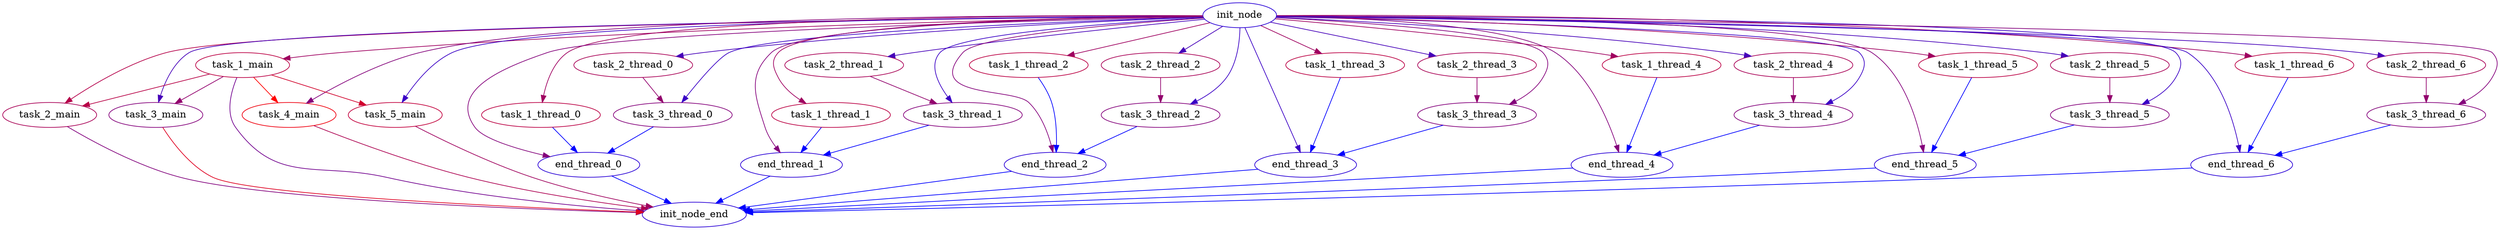 digraph G {

init_node [size="0.6931471805599453",color="#2900D6"];
task_1_main [size="3.104200953859686",color="#BB0044"];
task_2_main [size="2.7978403249075474",color="#A90056"];
task_3_main [size="2.1832373212764584",color="#84007B"];
task_4_main [size="3.9546734073922947",color="#EF0010"];
task_5_main [size="3.215202687149899",color="#C2003D"];
task_1_main -> task_2_main [size="3.0460412836926927",color="#B80047"];
task_1_main -> task_3_main [size="2.419255509919701",color="#92006D"];
task_1_main -> task_4_main [size="4.212605261556801",color="#FF0000"];
task_1_main -> task_5_main [size="3.4682592789066455",color="#D1002E"];
task_1_thread_0 [size="3.104200953859686",color="#BB0044"];
task_2_thread_0 [size="2.7978403249075474",color="#A90056"];
task_3_thread_0 [size="2.1832373212764584",color="#84007B"];
end_thread_0 [size="0.6931471805599453",color="#2900D6"];
task_1_thread_0 -> end_thread_0 [size="1.000088900581841e-12",color="#0000FF"];
task_2_thread_0 -> task_3_thread_0 [size="2.419255509919701",color="#92006D"];
task_3_thread_0 -> end_thread_0 [size="1.000088900581841e-12",color="#0000FF"];
task_1_thread_1 [size="3.104200953859686",color="#BB0044"];
task_2_thread_1 [size="2.7978403249075474",color="#A90056"];
task_3_thread_1 [size="2.1832373212764584",color="#84007B"];
end_thread_1 [size="0.6931471805599453",color="#2900D6"];
task_1_thread_1 -> end_thread_1 [size="1.000088900581841e-12",color="#0000FF"];
task_2_thread_1 -> task_3_thread_1 [size="2.419255509919701",color="#92006D"];
task_3_thread_1 -> end_thread_1 [size="1.000088900581841e-12",color="#0000FF"];
task_1_thread_2 [size="3.104200953859686",color="#BB0044"];
task_2_thread_2 [size="2.7978403249075474",color="#A90056"];
task_3_thread_2 [size="2.1832373212764584",color="#84007B"];
end_thread_2 [size="0.6931471805599453",color="#2900D6"];
task_1_thread_2 -> end_thread_2 [size="1.000088900581841e-12",color="#0000FF"];
task_2_thread_2 -> task_3_thread_2 [size="2.419255509919701",color="#92006D"];
task_3_thread_2 -> end_thread_2 [size="1.000088900581841e-12",color="#0000FF"];
task_1_thread_3 [size="3.104200953859686",color="#BB0044"];
task_2_thread_3 [size="2.7978403249075474",color="#A90056"];
task_3_thread_3 [size="2.1832373212764584",color="#84007B"];
end_thread_3 [size="0.6931471805599453",color="#2900D6"];
task_1_thread_3 -> end_thread_3 [size="1.000088900581841e-12",color="#0000FF"];
task_2_thread_3 -> task_3_thread_3 [size="2.419255509919701",color="#92006D"];
task_3_thread_3 -> end_thread_3 [size="1.000088900581841e-12",color="#0000FF"];
task_1_thread_4 [size="3.104200953859686",color="#BB0044"];
task_2_thread_4 [size="2.7978403249075474",color="#A90056"];
task_3_thread_4 [size="2.1832373212764584",color="#84007B"];
end_thread_4 [size="0.6931471805599453",color="#2900D6"];
task_1_thread_4 -> end_thread_4 [size="1.000088900581841e-12",color="#0000FF"];
task_2_thread_4 -> task_3_thread_4 [size="2.419255509919701",color="#92006D"];
task_3_thread_4 -> end_thread_4 [size="1.000088900581841e-12",color="#0000FF"];
task_1_thread_5 [size="3.104200953859686",color="#BB0044"];
task_2_thread_5 [size="2.7978403249075474",color="#A90056"];
task_3_thread_5 [size="2.1832373212764584",color="#84007B"];
end_thread_5 [size="0.6931471805599453",color="#2900D6"];
task_1_thread_5 -> end_thread_5 [size="1.000088900581841e-12",color="#0000FF"];
task_2_thread_5 -> task_3_thread_5 [size="2.419255509919701",color="#92006D"];
task_3_thread_5 -> end_thread_5 [size="1.000088900581841e-12",color="#0000FF"];
task_1_thread_6 [size="3.104200953859686",color="#BB0044"];
task_2_thread_6 [size="2.7978403249075474",color="#A90056"];
task_3_thread_6 [size="2.1832373212764584",color="#84007B"];
end_thread_6 [size="0.6931471805599453",color="#2900D6"];
task_1_thread_6 -> end_thread_6 [size="1.000088900581841e-12",color="#0000FF"];
task_2_thread_6 -> task_3_thread_6 [size="2.419255509919701",color="#92006D"];
task_3_thread_6 -> end_thread_6 [size="1.000088900581841e-12",color="#0000FF"];
init_node_end [size="0.6931471805599453",color="#2900D6"];
init_node -> task_1_main [size="2.629480293391084",color="#9F0060"];
init_node -> task_3_main [size="1.1717150089779664",color="#4600B9"];
init_node -> task_5_main [size="0.9623873361617701",color="#3A00C5"];
init_node -> task_4_main [size="2.1812885383561222",color="#84007B"];
init_node -> task_2_main [size="2.9909803473711443",color="#B5004A"];
init_node -> task_1_thread_0 [size="2.629480293391084",color="#9F0060"];
init_node -> task_2_thread_0 [size="1.1717150089779664",color="#4600B9"];
init_node -> task_3_thread_0 [size="0.9623873361617701",color="#3A00C5"];
init_node -> end_thread_0 [size="2.1812885383561222",color="#84007B"];
init_node -> task_1_thread_1 [size="2.629480293391084",color="#9F0060"];
init_node -> task_2_thread_1 [size="1.1717150089779664",color="#4600B9"];
init_node -> task_3_thread_1 [size="0.9623873361617701",color="#3A00C5"];
init_node -> end_thread_1 [size="2.1812885383561222",color="#84007B"];
init_node -> task_1_thread_2 [size="2.629480293391084",color="#9F0060"];
init_node -> task_2_thread_2 [size="1.1717150089779664",color="#4600B9"];
init_node -> task_3_thread_2 [size="0.9623873361617701",color="#3A00C5"];
init_node -> end_thread_2 [size="2.1812885383561222",color="#84007B"];
init_node -> task_1_thread_3 [size="2.629480293391084",color="#9F0060"];
init_node -> task_2_thread_3 [size="1.1717150089779664",color="#4600B9"];
init_node -> end_thread_3 [size="0.9623873361617701",color="#3A00C5"];
init_node -> task_3_thread_3 [size="2.1812885383561222",color="#84007B"];
init_node -> task_1_thread_4 [size="2.629480293391084",color="#9F0060"];
init_node -> task_2_thread_4 [size="1.1717150089779664",color="#4600B9"];
init_node -> task_3_thread_4 [size="0.9623873361617701",color="#3A00C5"];
init_node -> end_thread_4 [size="2.1812885383561222",color="#84007B"];
init_node -> task_1_thread_5 [size="2.629480293391084",color="#9F0060"];
init_node -> task_2_thread_5 [size="1.1717150089779664",color="#4600B9"];
init_node -> task_3_thread_5 [size="0.9623873361617701",color="#3A00C5"];
init_node -> end_thread_5 [size="2.1812885383561222",color="#84007B"];
init_node -> task_1_thread_6 [size="2.629480293391084",color="#9F0060"];
init_node -> task_2_thread_6 [size="1.1717150089779664",color="#4600B9"];
init_node -> end_thread_6 [size="0.9623873361617701",color="#3A00C5"];
init_node -> task_3_thread_6 [size="2.1812885383561222",color="#84007B"];
task_1_main -> init_node_end [size="1.8677451340182334",color="#71008E"];
task_3_main -> init_node_end [size="3.689416147877796",color="#DF0020"];
task_2_main -> init_node_end [size="2.158270678497332",color="#82007D"];
task_4_main -> init_node_end [size="2.8625418141583836",color="#AD0052"];
task_5_main -> init_node_end [size="2.646771674923419",color="#A0005F"];
end_thread_0 -> init_node_end [size="2.371214335991598e-12",color="#0000FF"];
end_thread_1 -> init_node_end [size="1.4077627952237075e-12",color="#0000FF"];
end_thread_2 -> init_node_end [size="2.3669954884980323e-12",color="#0000FF"];
end_thread_3 -> init_node_end [size="2.2377655284319618e-12",color="#0000FF"];
end_thread_4 -> init_node_end [size="1.80833126250782e-12",color="#0000FF"];
end_thread_5 -> init_node_end [size="1.5865087021880902e-12",color="#0000FF"];
end_thread_6 -> init_node_end [size="2.5486279753262616e-12",color="#0000FF"];
}

